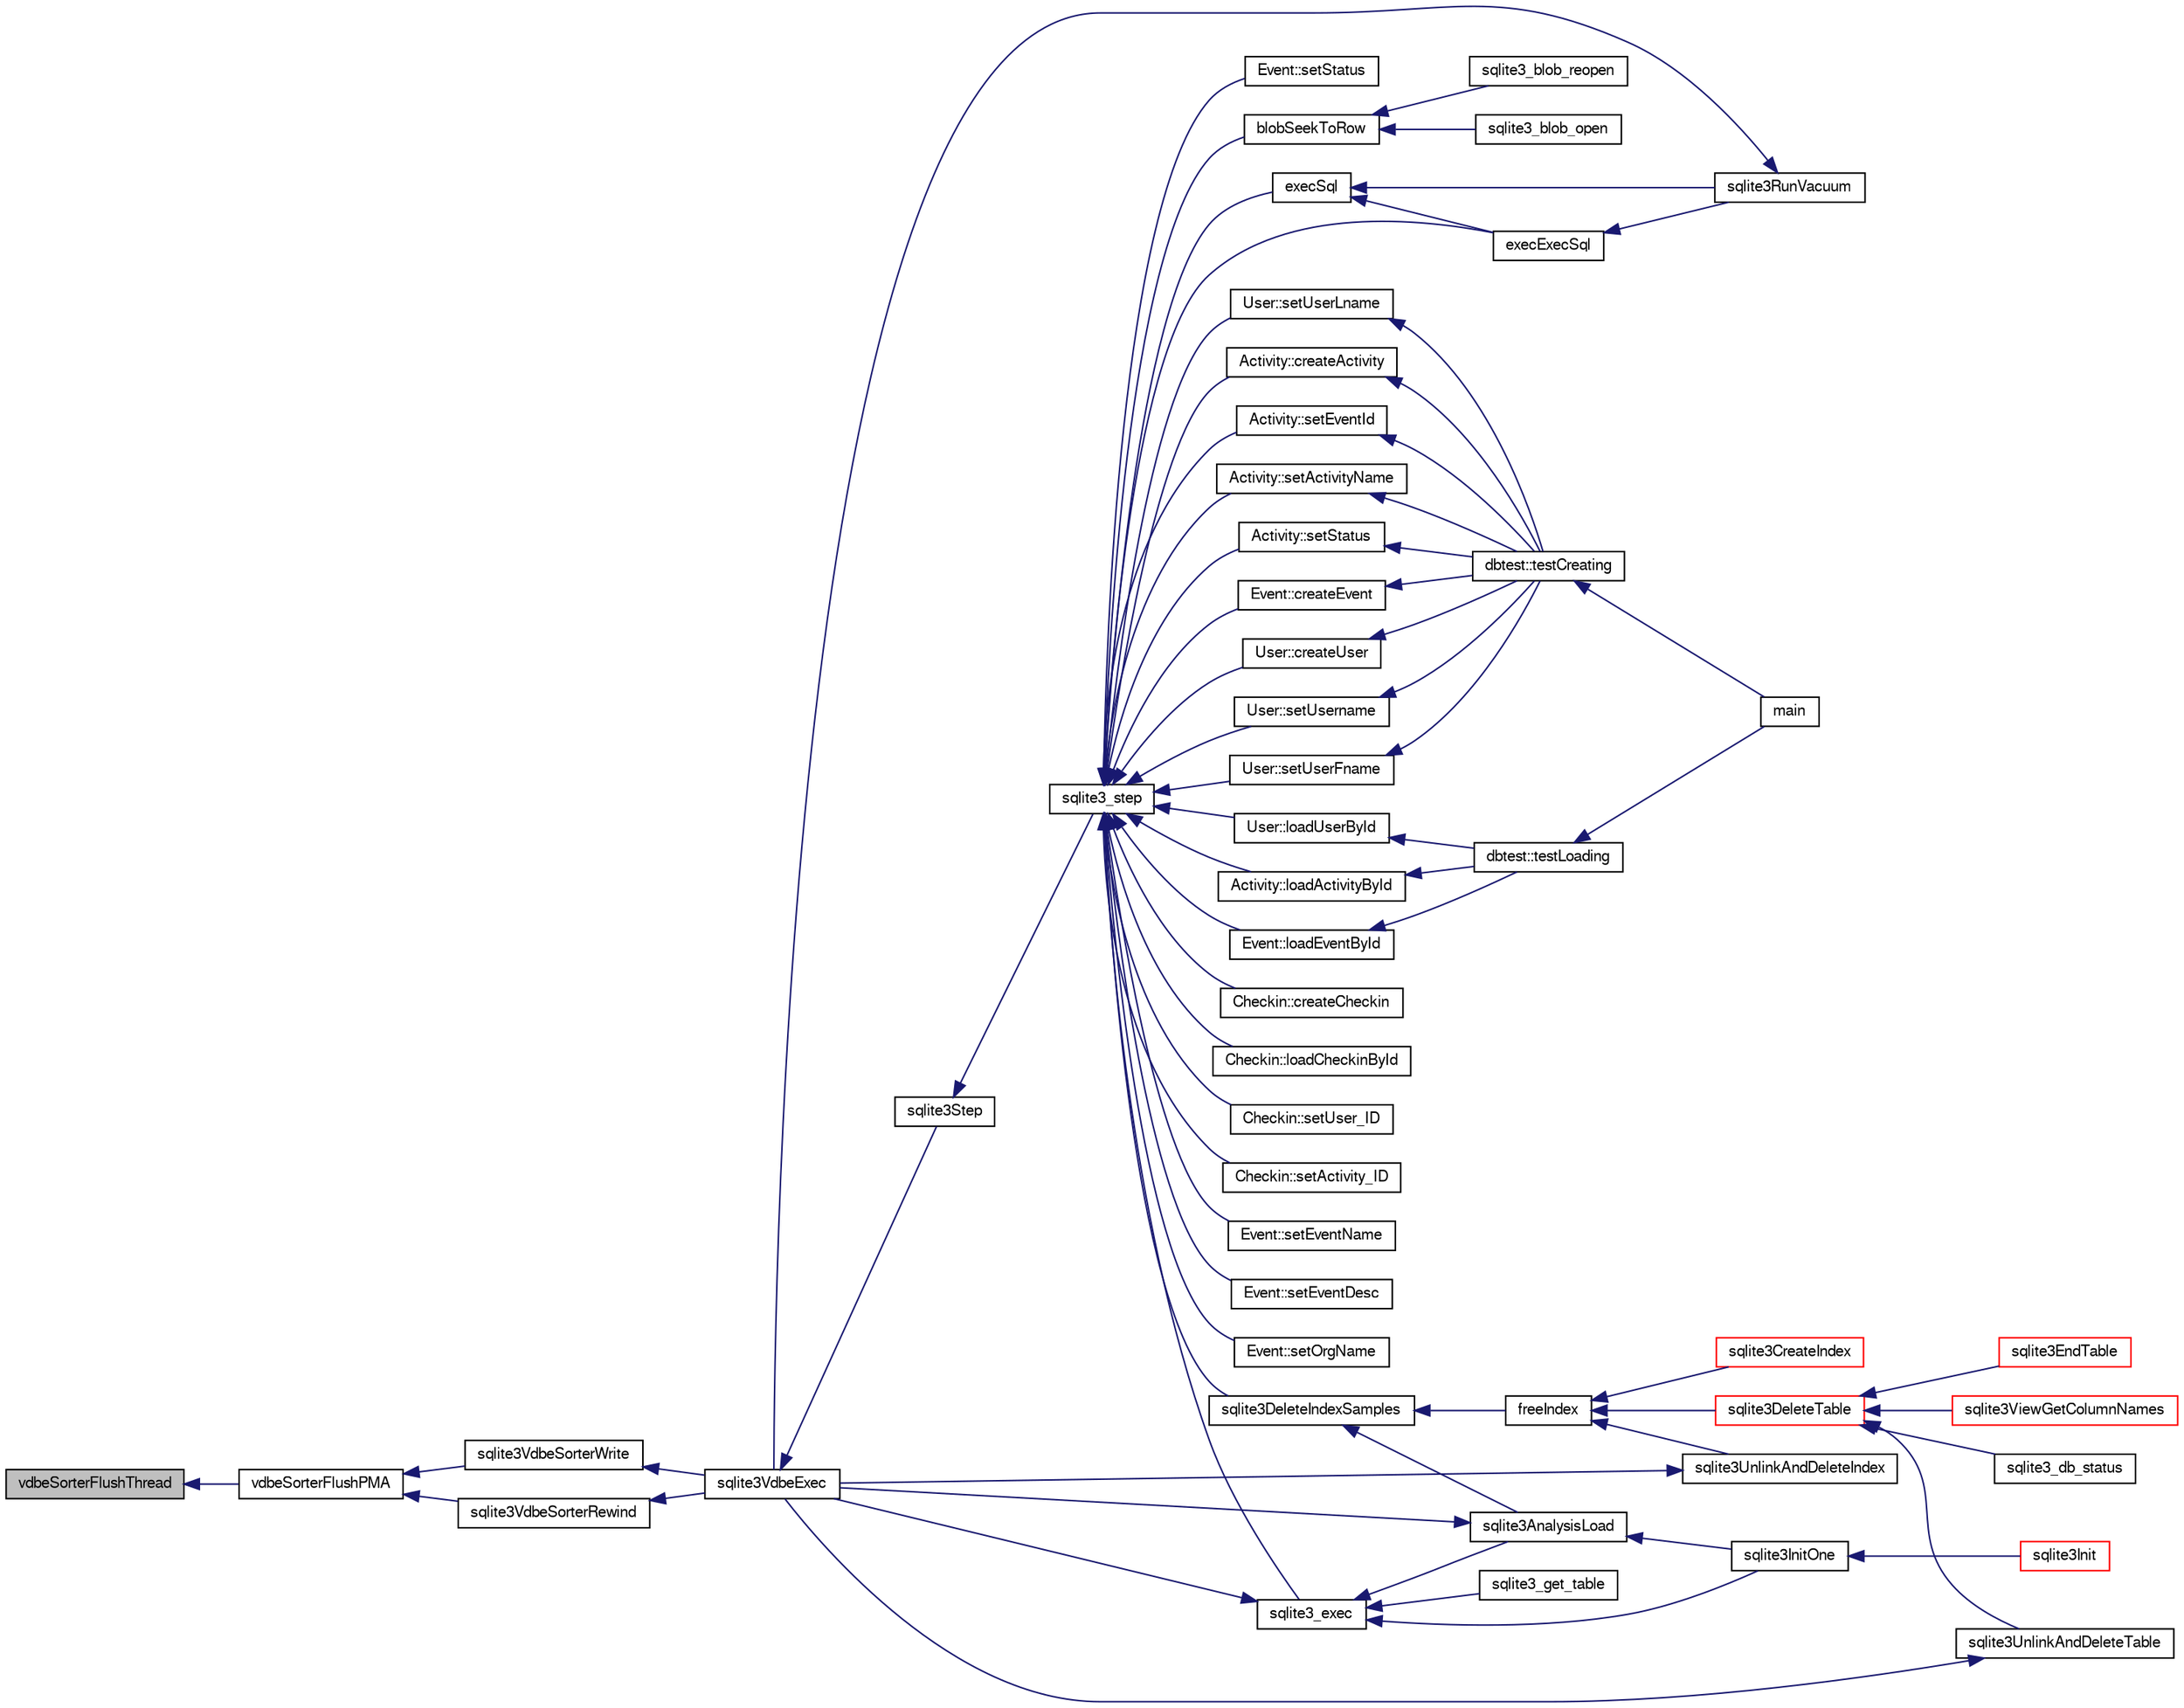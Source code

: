 digraph "vdbeSorterFlushThread"
{
  edge [fontname="FreeSans",fontsize="10",labelfontname="FreeSans",labelfontsize="10"];
  node [fontname="FreeSans",fontsize="10",shape=record];
  rankdir="LR";
  Node881734 [label="vdbeSorterFlushThread",height=0.2,width=0.4,color="black", fillcolor="grey75", style="filled", fontcolor="black"];
  Node881734 -> Node881735 [dir="back",color="midnightblue",fontsize="10",style="solid",fontname="FreeSans"];
  Node881735 [label="vdbeSorterFlushPMA",height=0.2,width=0.4,color="black", fillcolor="white", style="filled",URL="$sqlite3_8c.html#ada9bb002d01885ef3856a19b12b99151"];
  Node881735 -> Node881736 [dir="back",color="midnightblue",fontsize="10",style="solid",fontname="FreeSans"];
  Node881736 [label="sqlite3VdbeSorterWrite",height=0.2,width=0.4,color="black", fillcolor="white", style="filled",URL="$sqlite3_8c.html#a1285a5dd9fee5078593b3cda07911c39"];
  Node881736 -> Node881737 [dir="back",color="midnightblue",fontsize="10",style="solid",fontname="FreeSans"];
  Node881737 [label="sqlite3VdbeExec",height=0.2,width=0.4,color="black", fillcolor="white", style="filled",URL="$sqlite3_8c.html#a8ce40a614bdc56719c4d642b1e4dfb21"];
  Node881737 -> Node881738 [dir="back",color="midnightblue",fontsize="10",style="solid",fontname="FreeSans"];
  Node881738 [label="sqlite3Step",height=0.2,width=0.4,color="black", fillcolor="white", style="filled",URL="$sqlite3_8c.html#a3f2872e873e2758a4beedad1d5113554"];
  Node881738 -> Node881739 [dir="back",color="midnightblue",fontsize="10",style="solid",fontname="FreeSans"];
  Node881739 [label="sqlite3_step",height=0.2,width=0.4,color="black", fillcolor="white", style="filled",URL="$sqlite3_8h.html#ac1e491ce36b7471eb28387f7d3c74334"];
  Node881739 -> Node881740 [dir="back",color="midnightblue",fontsize="10",style="solid",fontname="FreeSans"];
  Node881740 [label="Activity::createActivity",height=0.2,width=0.4,color="black", fillcolor="white", style="filled",URL="$classActivity.html#a813cc5e52c14ab49b39014c134e3425b"];
  Node881740 -> Node881741 [dir="back",color="midnightblue",fontsize="10",style="solid",fontname="FreeSans"];
  Node881741 [label="dbtest::testCreating",height=0.2,width=0.4,color="black", fillcolor="white", style="filled",URL="$classdbtest.html#a8193e88a7df657069c8a6bd09c8243b7"];
  Node881741 -> Node881742 [dir="back",color="midnightblue",fontsize="10",style="solid",fontname="FreeSans"];
  Node881742 [label="main",height=0.2,width=0.4,color="black", fillcolor="white", style="filled",URL="$test_8cpp.html#ae66f6b31b5ad750f1fe042a706a4e3d4"];
  Node881739 -> Node881743 [dir="back",color="midnightblue",fontsize="10",style="solid",fontname="FreeSans"];
  Node881743 [label="Activity::loadActivityById",height=0.2,width=0.4,color="black", fillcolor="white", style="filled",URL="$classActivity.html#abe4ffb4f08a47212ebf9013259d9e7fd"];
  Node881743 -> Node881744 [dir="back",color="midnightblue",fontsize="10",style="solid",fontname="FreeSans"];
  Node881744 [label="dbtest::testLoading",height=0.2,width=0.4,color="black", fillcolor="white", style="filled",URL="$classdbtest.html#a6f98d82a2c8e2b9040848763504ddae1"];
  Node881744 -> Node881742 [dir="back",color="midnightblue",fontsize="10",style="solid",fontname="FreeSans"];
  Node881739 -> Node881745 [dir="back",color="midnightblue",fontsize="10",style="solid",fontname="FreeSans"];
  Node881745 [label="Activity::setEventId",height=0.2,width=0.4,color="black", fillcolor="white", style="filled",URL="$classActivity.html#adb1d0fd0d08f473e068f0a4086bfa9ca"];
  Node881745 -> Node881741 [dir="back",color="midnightblue",fontsize="10",style="solid",fontname="FreeSans"];
  Node881739 -> Node881746 [dir="back",color="midnightblue",fontsize="10",style="solid",fontname="FreeSans"];
  Node881746 [label="Activity::setActivityName",height=0.2,width=0.4,color="black", fillcolor="white", style="filled",URL="$classActivity.html#a62dc3737b33915a36086f9dd26d16a81"];
  Node881746 -> Node881741 [dir="back",color="midnightblue",fontsize="10",style="solid",fontname="FreeSans"];
  Node881739 -> Node881747 [dir="back",color="midnightblue",fontsize="10",style="solid",fontname="FreeSans"];
  Node881747 [label="Activity::setStatus",height=0.2,width=0.4,color="black", fillcolor="white", style="filled",URL="$classActivity.html#af618135a7738f4d2a7ee147a8ef912ea"];
  Node881747 -> Node881741 [dir="back",color="midnightblue",fontsize="10",style="solid",fontname="FreeSans"];
  Node881739 -> Node881748 [dir="back",color="midnightblue",fontsize="10",style="solid",fontname="FreeSans"];
  Node881748 [label="Checkin::createCheckin",height=0.2,width=0.4,color="black", fillcolor="white", style="filled",URL="$classCheckin.html#a4e40acdf7fff0e607f6de4f24f3a163c"];
  Node881739 -> Node881749 [dir="back",color="midnightblue",fontsize="10",style="solid",fontname="FreeSans"];
  Node881749 [label="Checkin::loadCheckinById",height=0.2,width=0.4,color="black", fillcolor="white", style="filled",URL="$classCheckin.html#a3461f70ea6c68475225f2a07f78a21e0"];
  Node881739 -> Node881750 [dir="back",color="midnightblue",fontsize="10",style="solid",fontname="FreeSans"];
  Node881750 [label="Checkin::setUser_ID",height=0.2,width=0.4,color="black", fillcolor="white", style="filled",URL="$classCheckin.html#a76ab640f4f912876dbebf183db5359c6"];
  Node881739 -> Node881751 [dir="back",color="midnightblue",fontsize="10",style="solid",fontname="FreeSans"];
  Node881751 [label="Checkin::setActivity_ID",height=0.2,width=0.4,color="black", fillcolor="white", style="filled",URL="$classCheckin.html#ab2ff3ec2604ec73a42af25874a00b232"];
  Node881739 -> Node881752 [dir="back",color="midnightblue",fontsize="10",style="solid",fontname="FreeSans"];
  Node881752 [label="Event::createEvent",height=0.2,width=0.4,color="black", fillcolor="white", style="filled",URL="$classEvent.html#a77adb9f4a46ffb32c2d931f0691f5903"];
  Node881752 -> Node881741 [dir="back",color="midnightblue",fontsize="10",style="solid",fontname="FreeSans"];
  Node881739 -> Node881753 [dir="back",color="midnightblue",fontsize="10",style="solid",fontname="FreeSans"];
  Node881753 [label="Event::loadEventById",height=0.2,width=0.4,color="black", fillcolor="white", style="filled",URL="$classEvent.html#afa66cea33f722dbeecb69cc98fdea055"];
  Node881753 -> Node881744 [dir="back",color="midnightblue",fontsize="10",style="solid",fontname="FreeSans"];
  Node881739 -> Node881754 [dir="back",color="midnightblue",fontsize="10",style="solid",fontname="FreeSans"];
  Node881754 [label="Event::setEventName",height=0.2,width=0.4,color="black", fillcolor="white", style="filled",URL="$classEvent.html#a10596b6ca077df05184e30d62b08729d"];
  Node881739 -> Node881755 [dir="back",color="midnightblue",fontsize="10",style="solid",fontname="FreeSans"];
  Node881755 [label="Event::setEventDesc",height=0.2,width=0.4,color="black", fillcolor="white", style="filled",URL="$classEvent.html#ae36b8377dcae792f1c5c4726024c981b"];
  Node881739 -> Node881756 [dir="back",color="midnightblue",fontsize="10",style="solid",fontname="FreeSans"];
  Node881756 [label="Event::setOrgName",height=0.2,width=0.4,color="black", fillcolor="white", style="filled",URL="$classEvent.html#a19aac0f776bd764563a54977656cf680"];
  Node881739 -> Node881757 [dir="back",color="midnightblue",fontsize="10",style="solid",fontname="FreeSans"];
  Node881757 [label="Event::setStatus",height=0.2,width=0.4,color="black", fillcolor="white", style="filled",URL="$classEvent.html#ab0a6b9285af0f4172eb841e2b80f8972"];
  Node881739 -> Node881758 [dir="back",color="midnightblue",fontsize="10",style="solid",fontname="FreeSans"];
  Node881758 [label="blobSeekToRow",height=0.2,width=0.4,color="black", fillcolor="white", style="filled",URL="$sqlite3_8c.html#afff57e13332b98c8a44a7cebe38962ab"];
  Node881758 -> Node881759 [dir="back",color="midnightblue",fontsize="10",style="solid",fontname="FreeSans"];
  Node881759 [label="sqlite3_blob_open",height=0.2,width=0.4,color="black", fillcolor="white", style="filled",URL="$sqlite3_8h.html#adb8ad839a5bdd62a43785132bc7dd518"];
  Node881758 -> Node881760 [dir="back",color="midnightblue",fontsize="10",style="solid",fontname="FreeSans"];
  Node881760 [label="sqlite3_blob_reopen",height=0.2,width=0.4,color="black", fillcolor="white", style="filled",URL="$sqlite3_8h.html#abc77c24fdc0150138490359a94360f7e"];
  Node881739 -> Node881761 [dir="back",color="midnightblue",fontsize="10",style="solid",fontname="FreeSans"];
  Node881761 [label="sqlite3DeleteIndexSamples",height=0.2,width=0.4,color="black", fillcolor="white", style="filled",URL="$sqlite3_8c.html#aaeda0302fbf61397ec009f65bed047ef"];
  Node881761 -> Node881762 [dir="back",color="midnightblue",fontsize="10",style="solid",fontname="FreeSans"];
  Node881762 [label="sqlite3AnalysisLoad",height=0.2,width=0.4,color="black", fillcolor="white", style="filled",URL="$sqlite3_8c.html#a48a2301c27e1d3d68708b9b8761b5a01"];
  Node881762 -> Node881737 [dir="back",color="midnightblue",fontsize="10",style="solid",fontname="FreeSans"];
  Node881762 -> Node881763 [dir="back",color="midnightblue",fontsize="10",style="solid",fontname="FreeSans"];
  Node881763 [label="sqlite3InitOne",height=0.2,width=0.4,color="black", fillcolor="white", style="filled",URL="$sqlite3_8c.html#ac4318b25df65269906b0379251fe9b85"];
  Node881763 -> Node881764 [dir="back",color="midnightblue",fontsize="10",style="solid",fontname="FreeSans"];
  Node881764 [label="sqlite3Init",height=0.2,width=0.4,color="red", fillcolor="white", style="filled",URL="$sqlite3_8c.html#aed74e3dc765631a833f522f425ff5a48"];
  Node881761 -> Node881864 [dir="back",color="midnightblue",fontsize="10",style="solid",fontname="FreeSans"];
  Node881864 [label="freeIndex",height=0.2,width=0.4,color="black", fillcolor="white", style="filled",URL="$sqlite3_8c.html#a00907c99c18d5bcb9d0b38c077146c31"];
  Node881864 -> Node881865 [dir="back",color="midnightblue",fontsize="10",style="solid",fontname="FreeSans"];
  Node881865 [label="sqlite3UnlinkAndDeleteIndex",height=0.2,width=0.4,color="black", fillcolor="white", style="filled",URL="$sqlite3_8c.html#a889f2dcb438c56db37a6d61e9f25e244"];
  Node881865 -> Node881737 [dir="back",color="midnightblue",fontsize="10",style="solid",fontname="FreeSans"];
  Node881864 -> Node881866 [dir="back",color="midnightblue",fontsize="10",style="solid",fontname="FreeSans"];
  Node881866 [label="sqlite3DeleteTable",height=0.2,width=0.4,color="red", fillcolor="white", style="filled",URL="$sqlite3_8c.html#a7fd3d507375a381a3807f92735318973"];
  Node881866 -> Node881867 [dir="back",color="midnightblue",fontsize="10",style="solid",fontname="FreeSans"];
  Node881867 [label="sqlite3_db_status",height=0.2,width=0.4,color="black", fillcolor="white", style="filled",URL="$sqlite3_8h.html#ab64e8333313ee2e44116842711818940"];
  Node881866 -> Node881868 [dir="back",color="midnightblue",fontsize="10",style="solid",fontname="FreeSans"];
  Node881868 [label="sqlite3UnlinkAndDeleteTable",height=0.2,width=0.4,color="black", fillcolor="white", style="filled",URL="$sqlite3_8c.html#a9733677716a49de464f86fff164e9a1b"];
  Node881868 -> Node881737 [dir="back",color="midnightblue",fontsize="10",style="solid",fontname="FreeSans"];
  Node881866 -> Node881779 [dir="back",color="midnightblue",fontsize="10",style="solid",fontname="FreeSans"];
  Node881779 [label="sqlite3EndTable",height=0.2,width=0.4,color="red", fillcolor="white", style="filled",URL="$sqlite3_8c.html#a7b5f2c66c0f0b6f819d970ca389768b0"];
  Node881866 -> Node881814 [dir="back",color="midnightblue",fontsize="10",style="solid",fontname="FreeSans"];
  Node881814 [label="sqlite3ViewGetColumnNames",height=0.2,width=0.4,color="red", fillcolor="white", style="filled",URL="$sqlite3_8c.html#aebc7cd8d9e2bd174ae0a60363d3f6ce8"];
  Node881864 -> Node881776 [dir="back",color="midnightblue",fontsize="10",style="solid",fontname="FreeSans"];
  Node881776 [label="sqlite3CreateIndex",height=0.2,width=0.4,color="red", fillcolor="white", style="filled",URL="$sqlite3_8c.html#a8dbe5e590ab6c58a8c45f34f7c81e825"];
  Node881739 -> Node881930 [dir="back",color="midnightblue",fontsize="10",style="solid",fontname="FreeSans"];
  Node881930 [label="sqlite3_exec",height=0.2,width=0.4,color="black", fillcolor="white", style="filled",URL="$sqlite3_8h.html#a97487ec8150e0bcc8fa392ab8f0e24db"];
  Node881930 -> Node881737 [dir="back",color="midnightblue",fontsize="10",style="solid",fontname="FreeSans"];
  Node881930 -> Node881762 [dir="back",color="midnightblue",fontsize="10",style="solid",fontname="FreeSans"];
  Node881930 -> Node881763 [dir="back",color="midnightblue",fontsize="10",style="solid",fontname="FreeSans"];
  Node881930 -> Node881931 [dir="back",color="midnightblue",fontsize="10",style="solid",fontname="FreeSans"];
  Node881931 [label="sqlite3_get_table",height=0.2,width=0.4,color="black", fillcolor="white", style="filled",URL="$sqlite3_8h.html#a5effeac4e12df57beaa35c5be1f61579"];
  Node881739 -> Node881921 [dir="back",color="midnightblue",fontsize="10",style="solid",fontname="FreeSans"];
  Node881921 [label="execSql",height=0.2,width=0.4,color="black", fillcolor="white", style="filled",URL="$sqlite3_8c.html#a7d16651b98a110662f4c265eff0246cb"];
  Node881921 -> Node881922 [dir="back",color="midnightblue",fontsize="10",style="solid",fontname="FreeSans"];
  Node881922 [label="execExecSql",height=0.2,width=0.4,color="black", fillcolor="white", style="filled",URL="$sqlite3_8c.html#ac1be09a6c047f21133d16378d301e0d4"];
  Node881922 -> Node881923 [dir="back",color="midnightblue",fontsize="10",style="solid",fontname="FreeSans"];
  Node881923 [label="sqlite3RunVacuum",height=0.2,width=0.4,color="black", fillcolor="white", style="filled",URL="$sqlite3_8c.html#a5e83ddc7b3e7e8e79ad5d1fc92de1d2f"];
  Node881923 -> Node881737 [dir="back",color="midnightblue",fontsize="10",style="solid",fontname="FreeSans"];
  Node881921 -> Node881923 [dir="back",color="midnightblue",fontsize="10",style="solid",fontname="FreeSans"];
  Node881739 -> Node881922 [dir="back",color="midnightblue",fontsize="10",style="solid",fontname="FreeSans"];
  Node881739 -> Node881924 [dir="back",color="midnightblue",fontsize="10",style="solid",fontname="FreeSans"];
  Node881924 [label="User::createUser",height=0.2,width=0.4,color="black", fillcolor="white", style="filled",URL="$classUser.html#a22ed673939e8cc0a136130b809bba513"];
  Node881924 -> Node881741 [dir="back",color="midnightblue",fontsize="10",style="solid",fontname="FreeSans"];
  Node881739 -> Node881925 [dir="back",color="midnightblue",fontsize="10",style="solid",fontname="FreeSans"];
  Node881925 [label="User::loadUserById",height=0.2,width=0.4,color="black", fillcolor="white", style="filled",URL="$classUser.html#a863377665b7fb83c5547dcf9727f5092"];
  Node881925 -> Node881744 [dir="back",color="midnightblue",fontsize="10",style="solid",fontname="FreeSans"];
  Node881739 -> Node881926 [dir="back",color="midnightblue",fontsize="10",style="solid",fontname="FreeSans"];
  Node881926 [label="User::setUsername",height=0.2,width=0.4,color="black", fillcolor="white", style="filled",URL="$classUser.html#aa0497022a136cb78de785b0a39ae60b1"];
  Node881926 -> Node881741 [dir="back",color="midnightblue",fontsize="10",style="solid",fontname="FreeSans"];
  Node881739 -> Node881927 [dir="back",color="midnightblue",fontsize="10",style="solid",fontname="FreeSans"];
  Node881927 [label="User::setUserFname",height=0.2,width=0.4,color="black", fillcolor="white", style="filled",URL="$classUser.html#a72657eb55cd0ca437b4841a43f19912f"];
  Node881927 -> Node881741 [dir="back",color="midnightblue",fontsize="10",style="solid",fontname="FreeSans"];
  Node881739 -> Node881928 [dir="back",color="midnightblue",fontsize="10",style="solid",fontname="FreeSans"];
  Node881928 [label="User::setUserLname",height=0.2,width=0.4,color="black", fillcolor="white", style="filled",URL="$classUser.html#aa25973387e5afe1aa6f60dd6545e33b5"];
  Node881928 -> Node881741 [dir="back",color="midnightblue",fontsize="10",style="solid",fontname="FreeSans"];
  Node881735 -> Node881998 [dir="back",color="midnightblue",fontsize="10",style="solid",fontname="FreeSans"];
  Node881998 [label="sqlite3VdbeSorterRewind",height=0.2,width=0.4,color="black", fillcolor="white", style="filled",URL="$sqlite3_8c.html#a31677d178ebf96ee6034a05660e1f4bf"];
  Node881998 -> Node881737 [dir="back",color="midnightblue",fontsize="10",style="solid",fontname="FreeSans"];
}
